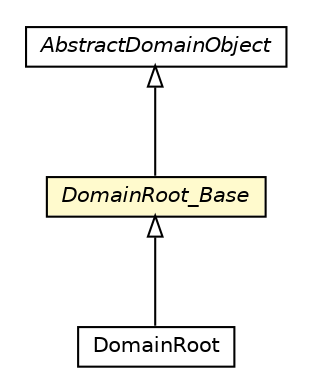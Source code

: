 #!/usr/local/bin/dot
#
# Class diagram 
# Generated by UMLGraph version 5.1 (http://www.umlgraph.org/)
#

digraph G {
	edge [fontname="Helvetica",fontsize=10,labelfontname="Helvetica",labelfontsize=10];
	node [fontname="Helvetica",fontsize=10,shape=plaintext];
	nodesep=0.25;
	ranksep=0.5;
	// pt.ist.fenixframework.core.AbstractDomainObject
	c10848 [label=<<table title="pt.ist.fenixframework.core.AbstractDomainObject" border="0" cellborder="1" cellspacing="0" cellpadding="2" port="p" href="./core/AbstractDomainObject.html">
		<tr><td><table border="0" cellspacing="0" cellpadding="1">
<tr><td align="center" balign="center"><font face="Helvetica-Oblique"> AbstractDomainObject </font></td></tr>
		</table></td></tr>
		</table>>, fontname="Helvetica", fontcolor="black", fontsize=10.0];
	// pt.ist.fenixframework.DomainRoot_Base
	c10870 [label=<<table title="pt.ist.fenixframework.DomainRoot_Base" border="0" cellborder="1" cellspacing="0" cellpadding="2" port="p" bgcolor="lemonChiffon" href="./DomainRoot_Base.html">
		<tr><td><table border="0" cellspacing="0" cellpadding="1">
<tr><td align="center" balign="center"><font face="Helvetica-Oblique"> DomainRoot_Base </font></td></tr>
		</table></td></tr>
		</table>>, fontname="Helvetica", fontcolor="black", fontsize=10.0];
	// pt.ist.fenixframework.DomainRoot
	c10871 [label=<<table title="pt.ist.fenixframework.DomainRoot" border="0" cellborder="1" cellspacing="0" cellpadding="2" port="p" href="./DomainRoot.html">
		<tr><td><table border="0" cellspacing="0" cellpadding="1">
<tr><td align="center" balign="center"> DomainRoot </td></tr>
		</table></td></tr>
		</table>>, fontname="Helvetica", fontcolor="black", fontsize=10.0];
	//pt.ist.fenixframework.DomainRoot_Base extends pt.ist.fenixframework.core.AbstractDomainObject
	c10848:p -> c10870:p [dir=back,arrowtail=empty];
	//pt.ist.fenixframework.DomainRoot extends pt.ist.fenixframework.DomainRoot_Base
	c10870:p -> c10871:p [dir=back,arrowtail=empty];
}

